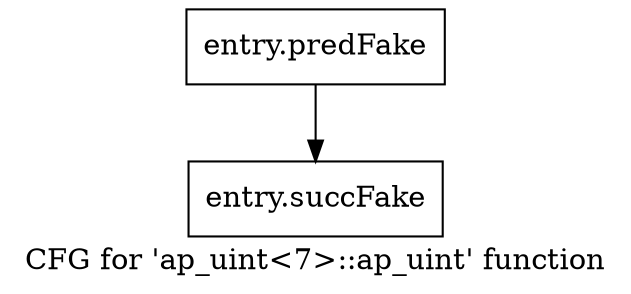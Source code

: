 digraph "CFG for 'ap_uint\<7\>::ap_uint' function" {
	label="CFG for 'ap_uint\<7\>::ap_uint' function";

	Node0x5977a70 [shape=record,filename="",linenumber="",label="{entry.predFake}"];
	Node0x5977a70 -> Node0x5ad1830[ callList="" memoryops="" filename="/home/omerfaruk/tools/Xilinx/Vitis_HLS/2023.2/include/ap_int.h" execusionnum="3"];
	Node0x5ad1830 [shape=record,filename="/home/omerfaruk/tools/Xilinx/Vitis_HLS/2023.2/include/ap_int.h",linenumber="184",label="{entry.succFake}"];
}
